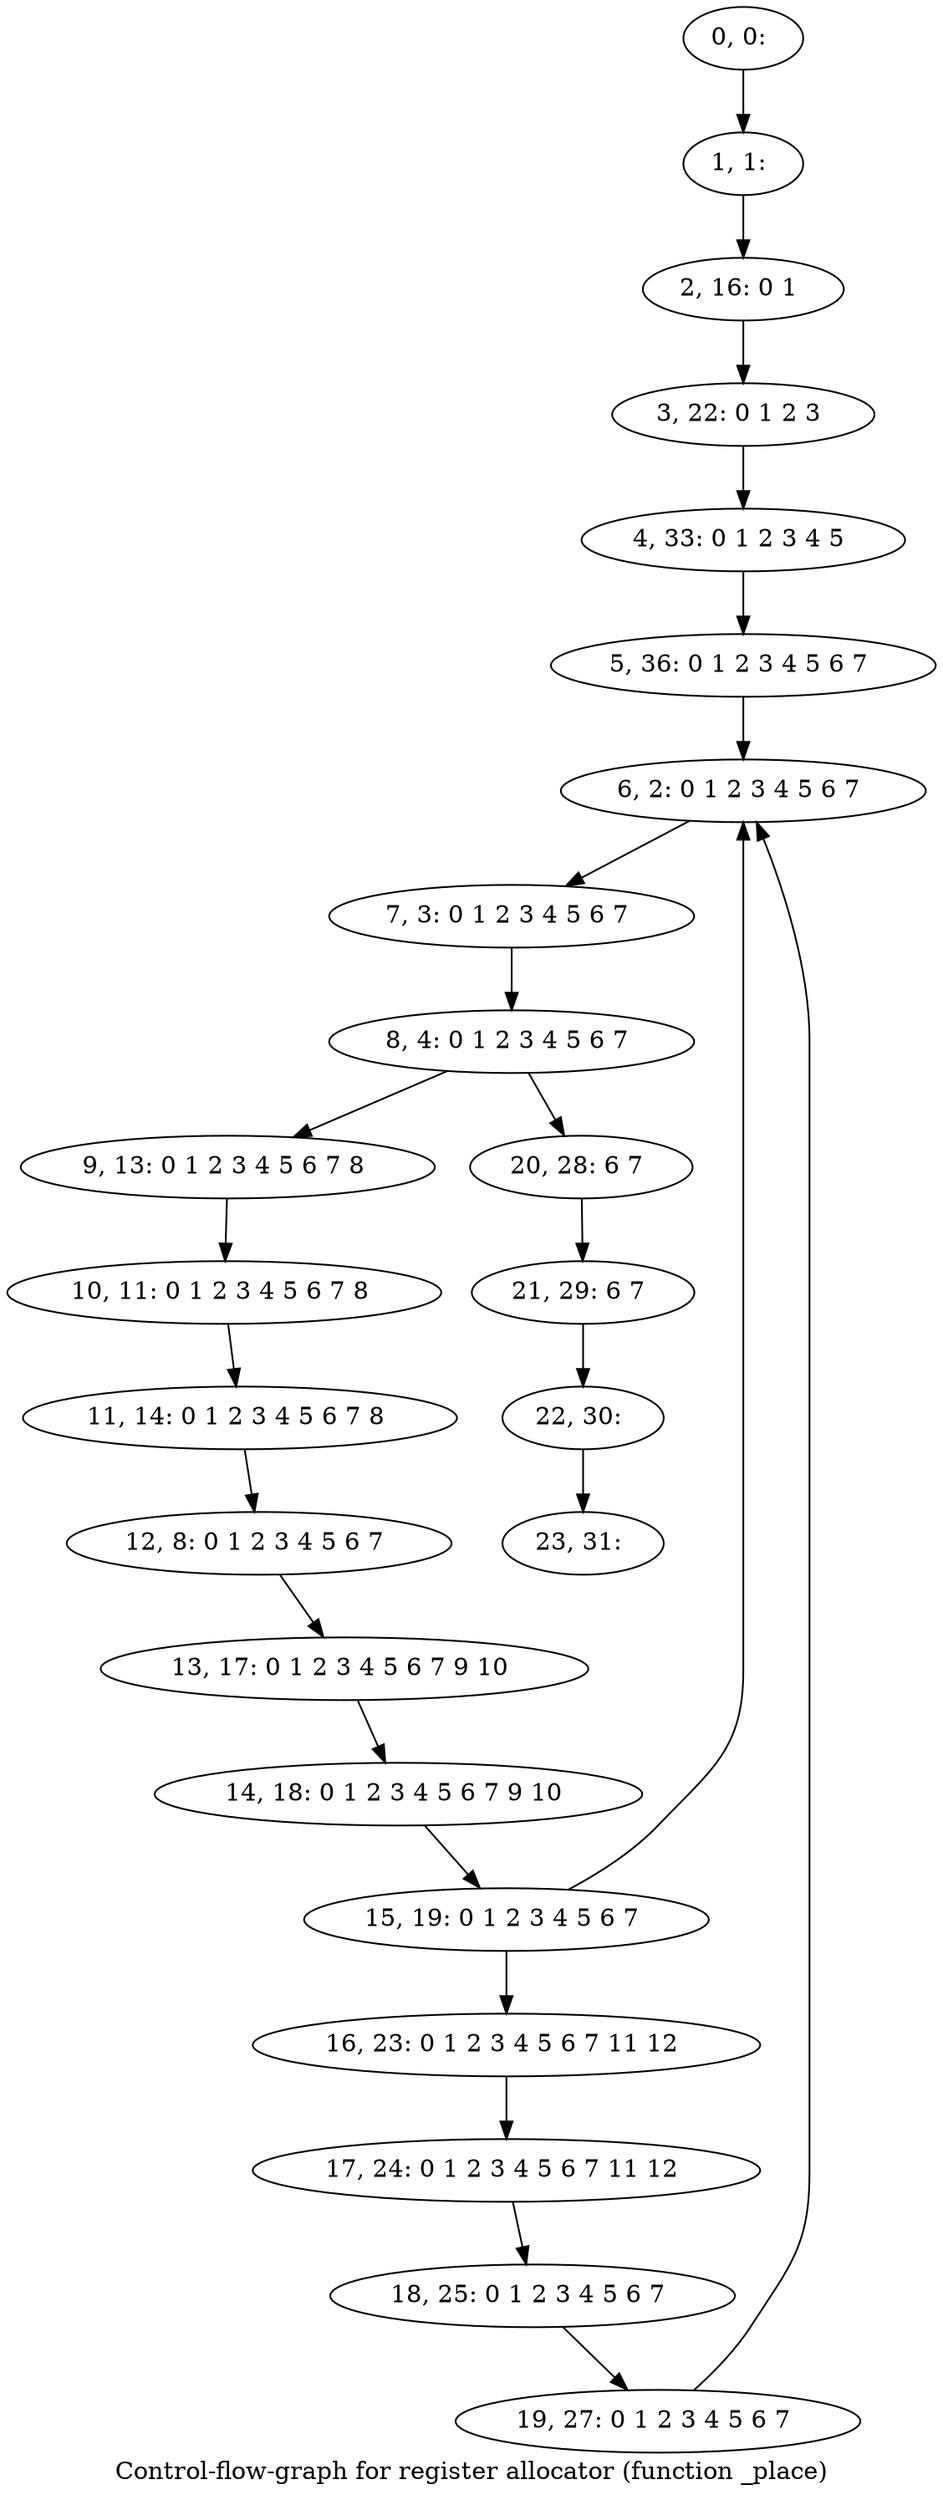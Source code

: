 digraph G {
graph [label="Control-flow-graph for register allocator (function _place)"]
0[label="0, 0: "];
1[label="1, 1: "];
2[label="2, 16: 0 1 "];
3[label="3, 22: 0 1 2 3 "];
4[label="4, 33: 0 1 2 3 4 5 "];
5[label="5, 36: 0 1 2 3 4 5 6 7 "];
6[label="6, 2: 0 1 2 3 4 5 6 7 "];
7[label="7, 3: 0 1 2 3 4 5 6 7 "];
8[label="8, 4: 0 1 2 3 4 5 6 7 "];
9[label="9, 13: 0 1 2 3 4 5 6 7 8 "];
10[label="10, 11: 0 1 2 3 4 5 6 7 8 "];
11[label="11, 14: 0 1 2 3 4 5 6 7 8 "];
12[label="12, 8: 0 1 2 3 4 5 6 7 "];
13[label="13, 17: 0 1 2 3 4 5 6 7 9 10 "];
14[label="14, 18: 0 1 2 3 4 5 6 7 9 10 "];
15[label="15, 19: 0 1 2 3 4 5 6 7 "];
16[label="16, 23: 0 1 2 3 4 5 6 7 11 12 "];
17[label="17, 24: 0 1 2 3 4 5 6 7 11 12 "];
18[label="18, 25: 0 1 2 3 4 5 6 7 "];
19[label="19, 27: 0 1 2 3 4 5 6 7 "];
20[label="20, 28: 6 7 "];
21[label="21, 29: 6 7 "];
22[label="22, 30: "];
23[label="23, 31: "];
0->1 ;
1->2 ;
2->3 ;
3->4 ;
4->5 ;
5->6 ;
6->7 ;
7->8 ;
8->9 ;
8->20 ;
9->10 ;
10->11 ;
11->12 ;
12->13 ;
13->14 ;
14->15 ;
15->16 ;
15->6 ;
16->17 ;
17->18 ;
18->19 ;
19->6 ;
20->21 ;
21->22 ;
22->23 ;
}
